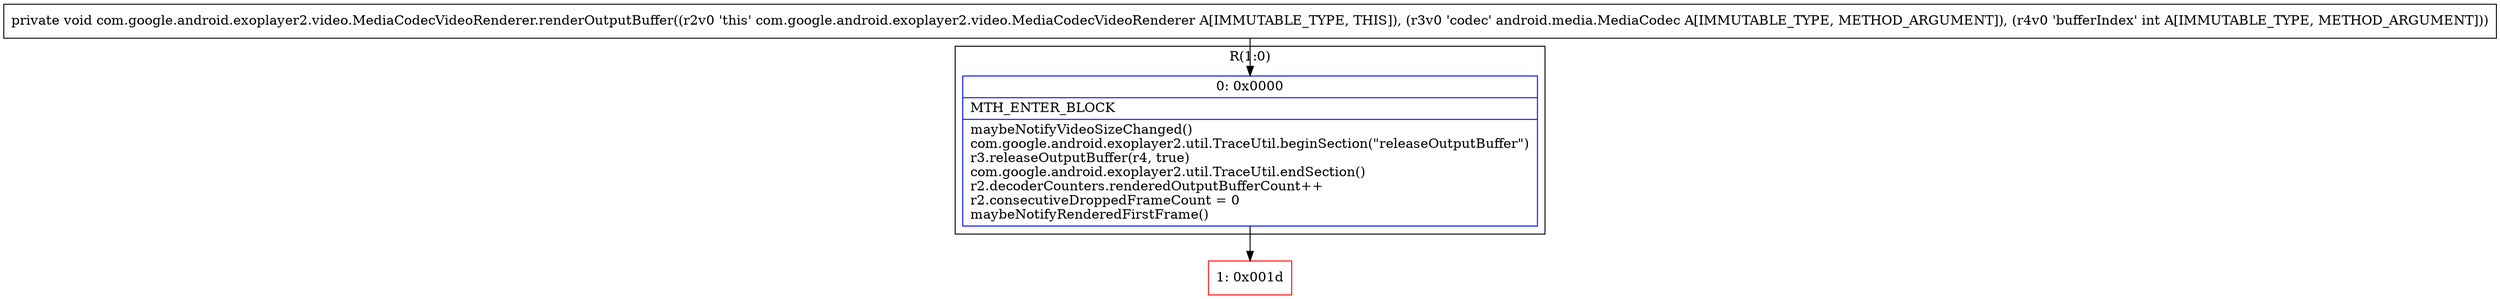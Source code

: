 digraph "CFG forcom.google.android.exoplayer2.video.MediaCodecVideoRenderer.renderOutputBuffer(Landroid\/media\/MediaCodec;I)V" {
subgraph cluster_Region_1439242861 {
label = "R(1:0)";
node [shape=record,color=blue];
Node_0 [shape=record,label="{0\:\ 0x0000|MTH_ENTER_BLOCK\l|maybeNotifyVideoSizeChanged()\lcom.google.android.exoplayer2.util.TraceUtil.beginSection(\"releaseOutputBuffer\")\lr3.releaseOutputBuffer(r4, true)\lcom.google.android.exoplayer2.util.TraceUtil.endSection()\lr2.decoderCounters.renderedOutputBufferCount++\lr2.consecutiveDroppedFrameCount = 0\lmaybeNotifyRenderedFirstFrame()\l}"];
}
Node_1 [shape=record,color=red,label="{1\:\ 0x001d}"];
MethodNode[shape=record,label="{private void com.google.android.exoplayer2.video.MediaCodecVideoRenderer.renderOutputBuffer((r2v0 'this' com.google.android.exoplayer2.video.MediaCodecVideoRenderer A[IMMUTABLE_TYPE, THIS]), (r3v0 'codec' android.media.MediaCodec A[IMMUTABLE_TYPE, METHOD_ARGUMENT]), (r4v0 'bufferIndex' int A[IMMUTABLE_TYPE, METHOD_ARGUMENT])) }"];
MethodNode -> Node_0;
Node_0 -> Node_1;
}

